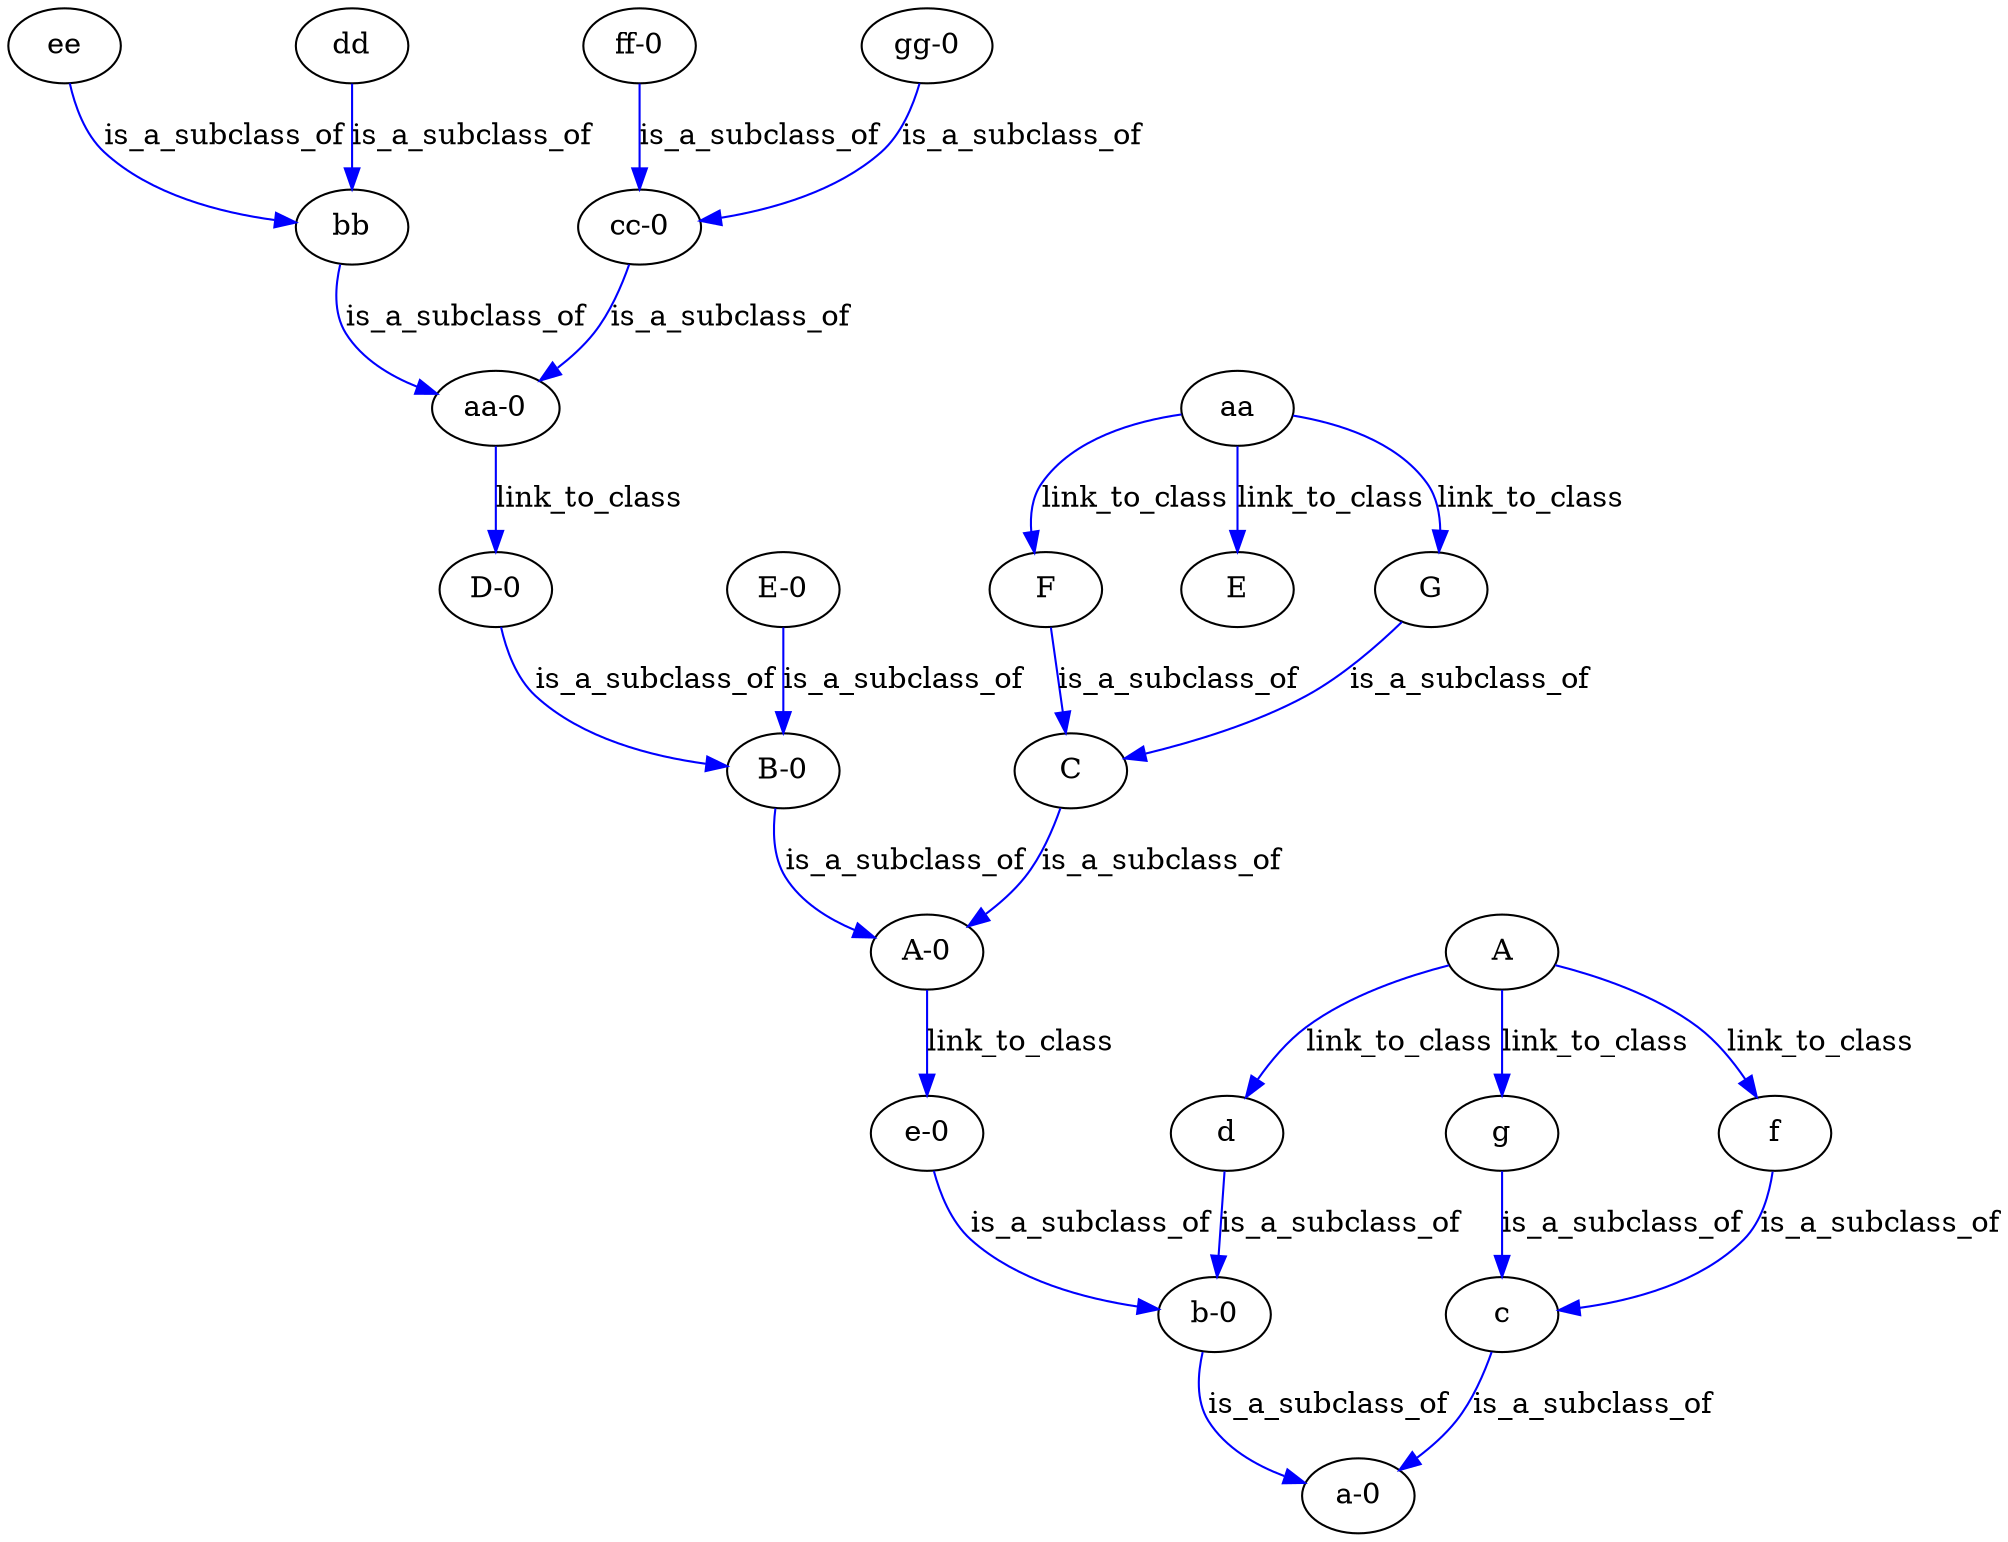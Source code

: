 digraph {
	ee
	bb
	ee -> bb [label=is_a_subclass_of color=blue]
	c
	"a-0"
	c -> "a-0" [label=is_a_subclass_of color=blue]
	"ff-0"
	"cc-0"
	"ff-0" -> "cc-0" [label=is_a_subclass_of color=blue]
	aa
	E
	aa -> E [label=link_to_class color=blue]
	F
	C
	F -> C [label=is_a_subclass_of color=blue]
	d
	"b-0"
	d -> "b-0" [label=is_a_subclass_of color=blue]
	aa
	F
	aa -> F [label=link_to_class color=blue]
	"e-0"
	"b-0"
	"e-0" -> "b-0" [label=is_a_subclass_of color=blue]
	dd
	bb
	dd -> bb [label=is_a_subclass_of color=blue]
	"gg-0"
	"cc-0"
	"gg-0" -> "cc-0" [label=is_a_subclass_of color=blue]
	A
	g
	A -> g [label=link_to_class color=blue]
	"E-0"
	"B-0"
	"E-0" -> "B-0" [label=is_a_subclass_of color=blue]
	A
	f
	A -> f [label=link_to_class color=blue]
	"B-0"
	"A-0"
	"B-0" -> "A-0" [label=is_a_subclass_of color=blue]
	G
	C
	G -> C [label=is_a_subclass_of color=blue]
	"D-0"
	"B-0"
	"D-0" -> "B-0" [label=is_a_subclass_of color=blue]
	A
	d
	A -> d [label=link_to_class color=blue]
	"b-0"
	"a-0"
	"b-0" -> "a-0" [label=is_a_subclass_of color=blue]
	aa
	G
	aa -> G [label=link_to_class color=blue]
	"aa-0"
	"D-0"
	"aa-0" -> "D-0" [label=link_to_class color=blue]
	f
	c
	f -> c [label=is_a_subclass_of color=blue]
	"cc-0"
	"aa-0"
	"cc-0" -> "aa-0" [label=is_a_subclass_of color=blue]
	bb
	"aa-0"
	bb -> "aa-0" [label=is_a_subclass_of color=blue]
	g
	c
	g -> c [label=is_a_subclass_of color=blue]
	C
	"A-0"
	C -> "A-0" [label=is_a_subclass_of color=blue]
	"A-0"
	"e-0"
	"A-0" -> "e-0" [label=link_to_class color=blue]
}
